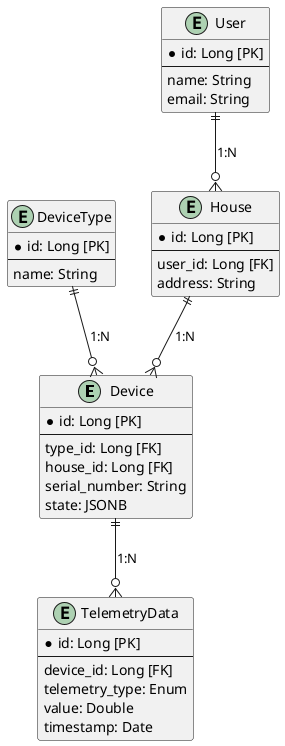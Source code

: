 @startuml
entity "Device" as device {
    *id: Long [PK]
    --
    type_id: Long [FK]
    house_id: Long [FK]
    serial_number: String
    state: JSONB
}

entity "DeviceType" as deviceType {
    *id: Long [PK]
    --
    name: String
}

entity "House" as house {
    *id: Long [PK]
    --
    user_id: Long [FK]
    address: String
}

entity "User" as user {
    *id: Long [PK]
    --
    name: String
    email: String
}

entity "TelemetryData" as telemetryData {
    *id: Long [PK]
    --
    device_id: Long [FK]
    telemetry_type: Enum
    value: Double
    timestamp: Date
}

user ||--o{ house : "1:N"
house ||--o{ device : "1:N"
deviceType ||--o{ device : "1:N"
device ||--o{ telemetryData : "1:N"

@enduml
